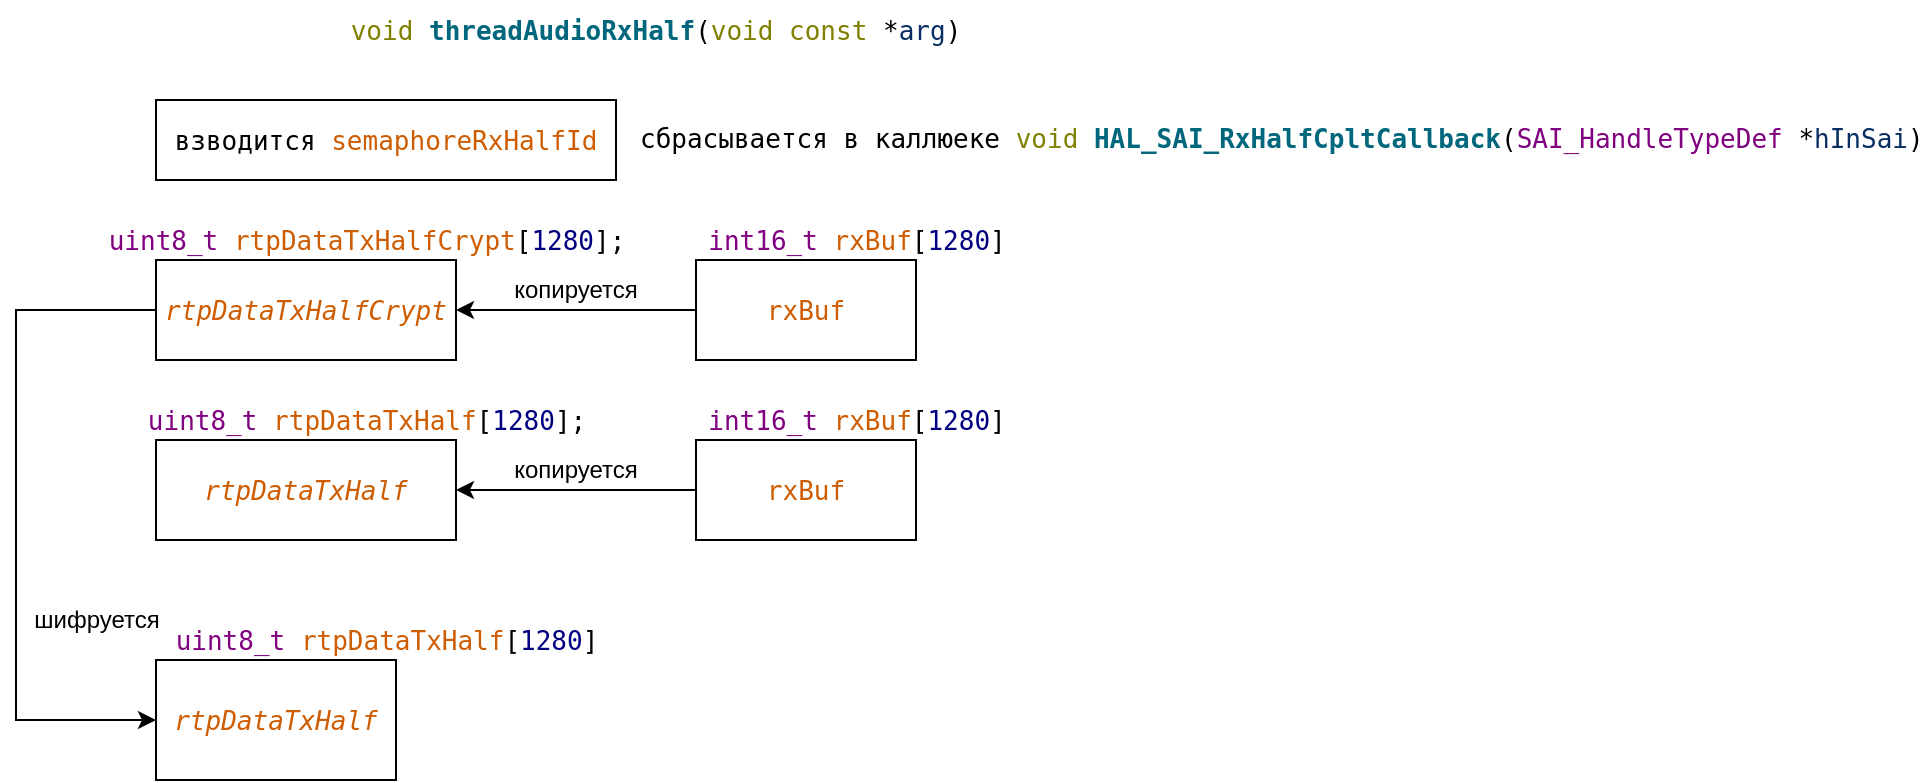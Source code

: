 <mxfile version="19.0.0" type="device"><diagram id="e09hP8MDzkM-aRQHJNBd" name="Page-1"><mxGraphModel dx="806" dy="517" grid="1" gridSize="10" guides="1" tooltips="1" connect="1" arrows="1" fold="1" page="1" pageScale="1" pageWidth="2336" pageHeight="1654" math="0" shadow="0"><root><mxCell id="0"/><mxCell id="1" parent="0"/><mxCell id="jMiD3b3-YC-5VszJYg_p-1" value="&lt;pre style=&quot;font-size: medium; text-align: start; margin-top: 0px; margin-bottom: 0px;&quot;&gt;&lt;span style=&quot;color: rgb(128, 128, 0);&quot;&gt;void&lt;/span&gt;&lt;span style=&quot;color: rgb(192, 192, 192);&quot;&gt; &lt;/span&gt;&lt;span style=&quot;font-weight: 700; color: rgb(0, 103, 124);&quot;&gt;threadAudioRxHalf&lt;/span&gt;(&lt;span style=&quot;color: rgb(128, 128, 0);&quot;&gt;void&lt;/span&gt;&lt;span style=&quot;color: rgb(192, 192, 192);&quot;&gt; &lt;/span&gt;&lt;span style=&quot;color: rgb(128, 128, 0);&quot;&gt;const&lt;/span&gt;&lt;span style=&quot;color: rgb(192, 192, 192);&quot;&gt; &lt;/span&gt;*&lt;span style=&quot;color: rgb(9, 46, 100);&quot;&gt;arg&lt;/span&gt;)&lt;/pre&gt;" style="text;html=1;strokeColor=none;fillColor=none;align=center;verticalAlign=middle;whiteSpace=wrap;rounded=0;" vertex="1" parent="1"><mxGeometry x="550" y="240" width="340" height="30" as="geometry"/></mxCell><mxCell id="jMiD3b3-YC-5VszJYg_p-2" value="&lt;pre style=&quot;font-size: medium; text-align: start; margin-top: 0px; margin-bottom: 0px;&quot;&gt;взводится&lt;span style=&quot;color: rgb(206, 92, 0);&quot;&gt; semaphoreRxHalfId&lt;/span&gt;&lt;/pre&gt;" style="rounded=0;whiteSpace=wrap;html=1;fillColor=none;" vertex="1" parent="1"><mxGeometry x="470" y="290" width="230" height="40" as="geometry"/></mxCell><mxCell id="jMiD3b3-YC-5VszJYg_p-3" value="&lt;pre style=&quot;font-size: medium; margin-top: 0px; margin-bottom: 0px;&quot;&gt;сбрасывается в каллюеке&lt;span style=&quot;color: rgb(128, 128, 0);&quot;&gt; void&lt;/span&gt;&lt;span style=&quot;color: rgb(192, 192, 192);&quot;&gt; &lt;/span&gt;&lt;span style=&quot;font-weight: 700; color: rgb(0, 103, 124);&quot;&gt;HAL_SAI_RxHalfCpltCallback&lt;/span&gt;(&lt;span style=&quot;color: rgb(128, 0, 128);&quot;&gt;SAI_HandleTypeDef&lt;/span&gt;&lt;span style=&quot;color: rgb(192, 192, 192);&quot;&gt; &lt;/span&gt;*&lt;span style=&quot;color: rgb(9, 46, 100);&quot;&gt;hInSai&lt;/span&gt;)&lt;/pre&gt;&lt;pre style=&quot;font-size: medium; margin-top: 0px; margin-bottom: 0px;&quot;&gt;&lt;br&gt;&lt;/pre&gt;" style="text;whiteSpace=wrap;html=1;fontColor=#000000;" vertex="1" parent="1"><mxGeometry x="710" y="295" width="370" height="30" as="geometry"/></mxCell><mxCell id="jMiD3b3-YC-5VszJYg_p-18" style="edgeStyle=orthogonalEdgeStyle;rounded=0;orthogonalLoop=1;jettySize=auto;html=1;exitX=0;exitY=0.5;exitDx=0;exitDy=0;fontColor=#000000;entryX=0;entryY=0.5;entryDx=0;entryDy=0;" edge="1" parent="1" source="jMiD3b3-YC-5VszJYg_p-4" target="jMiD3b3-YC-5VszJYg_p-16"><mxGeometry relative="1" as="geometry"><mxPoint x="420" y="600" as="targetPoint"/><Array as="points"><mxPoint x="400" y="395"/><mxPoint x="400" y="600"/></Array></mxGeometry></mxCell><mxCell id="jMiD3b3-YC-5VszJYg_p-4" value="&lt;pre style=&quot;font-size: medium; text-align: start; margin-top: 0px; margin-bottom: 0px;&quot;&gt;&lt;span style=&quot;font-style: italic; color: rgb(206, 92, 0);&quot;&gt;rtpDataTxHalfCrypt&lt;/span&gt;&lt;/pre&gt;" style="rounded=0;whiteSpace=wrap;html=1;fontColor=#000000;fillColor=none;" vertex="1" parent="1"><mxGeometry x="470" y="370" width="150" height="50" as="geometry"/></mxCell><mxCell id="jMiD3b3-YC-5VszJYg_p-5" value="&lt;pre style=&quot;font-size: medium; text-align: start; margin-top: 0px; margin-bottom: 0px;&quot;&gt;&lt;pre style=&quot;margin-top: 0px; margin-bottom: 0px;&quot;&gt;&lt;span style=&quot;color: rgb(206, 92, 0);&quot;&gt;rxBuf&lt;/span&gt;&lt;/pre&gt;&lt;/pre&gt;" style="rounded=0;whiteSpace=wrap;html=1;fontColor=#000000;fillColor=none;" vertex="1" parent="1"><mxGeometry x="740" y="370" width="110" height="50" as="geometry"/></mxCell><mxCell id="jMiD3b3-YC-5VszJYg_p-6" value="" style="endArrow=classic;html=1;rounded=0;fontColor=#000000;exitX=0;exitY=0.5;exitDx=0;exitDy=0;entryX=1;entryY=0.5;entryDx=0;entryDy=0;" edge="1" parent="1" source="jMiD3b3-YC-5VszJYg_p-5" target="jMiD3b3-YC-5VszJYg_p-4"><mxGeometry width="50" height="50" relative="1" as="geometry"><mxPoint x="810" y="510" as="sourcePoint"/><mxPoint x="860" y="460" as="targetPoint"/></mxGeometry></mxCell><mxCell id="jMiD3b3-YC-5VszJYg_p-7" value="копируется" style="text;html=1;strokeColor=none;fillColor=none;align=center;verticalAlign=middle;whiteSpace=wrap;rounded=0;fontColor=#000000;" vertex="1" parent="1"><mxGeometry x="650" y="370" width="60" height="30" as="geometry"/></mxCell><mxCell id="jMiD3b3-YC-5VszJYg_p-8" value="&lt;pre style=&quot;font-size: medium; text-align: start; margin-top: 0px; margin-bottom: 0px;&quot;&gt;&lt;span style=&quot;color: rgb(128, 0, 128);&quot;&gt;int16_t&lt;/span&gt;&lt;span style=&quot;color: rgb(192, 192, 192);&quot;&gt; &lt;/span&gt;&lt;span style=&quot;color: rgb(206, 92, 0);&quot;&gt;rxBuf&lt;/span&gt;[&lt;span style=&quot;color: rgb(0, 0, 128);&quot;&gt;1280&lt;/span&gt;]&lt;/pre&gt;" style="text;html=1;align=center;verticalAlign=middle;resizable=0;points=[];autosize=1;strokeColor=none;fillColor=none;fontColor=#000000;" vertex="1" parent="1"><mxGeometry x="740" y="350" width="160" height="20" as="geometry"/></mxCell><mxCell id="jMiD3b3-YC-5VszJYg_p-9" value="&lt;pre style=&quot;font-size: medium; text-align: start; margin-top: 0px; margin-bottom: 0px;&quot;&gt;&lt;span style=&quot;color: rgb(128, 0, 128);&quot;&gt;uint8_t&lt;/span&gt;&lt;span style=&quot;color: rgb(192, 192, 192);&quot;&gt; &lt;/span&gt;&lt;span style=&quot;color: rgb(206, 92, 0);&quot;&gt;rtpDataTxHalfCrypt&lt;/span&gt;[&lt;span style=&quot;color: rgb(0, 0, 128);&quot;&gt;1280&lt;/span&gt;];&lt;/pre&gt;" style="text;html=1;align=center;verticalAlign=middle;resizable=0;points=[];autosize=1;strokeColor=none;fillColor=none;fontColor=#000000;" vertex="1" parent="1"><mxGeometry x="440" y="350" width="270" height="20" as="geometry"/></mxCell><mxCell id="jMiD3b3-YC-5VszJYg_p-10" value="&lt;pre style=&quot;font-size: medium; text-align: start; margin-top: 0px; margin-bottom: 0px;&quot;&gt;&lt;span style=&quot;font-style: italic; color: rgb(206, 92, 0);&quot;&gt;rtpDataTxHalf&lt;/span&gt;&lt;/pre&gt;" style="rounded=0;whiteSpace=wrap;html=1;fontColor=#000000;fillColor=none;" vertex="1" parent="1"><mxGeometry x="470" y="460" width="150" height="50" as="geometry"/></mxCell><mxCell id="jMiD3b3-YC-5VszJYg_p-11" value="&lt;pre style=&quot;font-size: medium; text-align: start; margin-top: 0px; margin-bottom: 0px;&quot;&gt;&lt;pre style=&quot;margin-top: 0px; margin-bottom: 0px;&quot;&gt;&lt;span style=&quot;color: rgb(206, 92, 0);&quot;&gt;rxBuf&lt;/span&gt;&lt;/pre&gt;&lt;/pre&gt;" style="rounded=0;whiteSpace=wrap;html=1;fontColor=#000000;fillColor=none;" vertex="1" parent="1"><mxGeometry x="740" y="460" width="110" height="50" as="geometry"/></mxCell><mxCell id="jMiD3b3-YC-5VszJYg_p-12" value="" style="endArrow=classic;html=1;rounded=0;fontColor=#000000;exitX=0;exitY=0.5;exitDx=0;exitDy=0;entryX=1;entryY=0.5;entryDx=0;entryDy=0;" edge="1" source="jMiD3b3-YC-5VszJYg_p-11" target="jMiD3b3-YC-5VszJYg_p-10" parent="1"><mxGeometry width="50" height="50" relative="1" as="geometry"><mxPoint x="810" y="600" as="sourcePoint"/><mxPoint x="860" y="550" as="targetPoint"/></mxGeometry></mxCell><mxCell id="jMiD3b3-YC-5VszJYg_p-13" value="копируется" style="text;html=1;strokeColor=none;fillColor=none;align=center;verticalAlign=middle;whiteSpace=wrap;rounded=0;fontColor=#000000;" vertex="1" parent="1"><mxGeometry x="650" y="460" width="60" height="30" as="geometry"/></mxCell><mxCell id="jMiD3b3-YC-5VszJYg_p-14" value="&lt;pre style=&quot;font-size: medium; text-align: start; margin-top: 0px; margin-bottom: 0px;&quot;&gt;&lt;span style=&quot;color: rgb(128, 0, 128);&quot;&gt;int16_t&lt;/span&gt;&lt;span style=&quot;color: rgb(192, 192, 192);&quot;&gt; &lt;/span&gt;&lt;span style=&quot;color: rgb(206, 92, 0);&quot;&gt;rxBuf&lt;/span&gt;[&lt;span style=&quot;color: rgb(0, 0, 128);&quot;&gt;1280&lt;/span&gt;]&lt;/pre&gt;" style="text;html=1;align=center;verticalAlign=middle;resizable=0;points=[];autosize=1;strokeColor=none;fillColor=none;fontColor=#000000;" vertex="1" parent="1"><mxGeometry x="740" y="440" width="160" height="20" as="geometry"/></mxCell><mxCell id="jMiD3b3-YC-5VszJYg_p-15" value="&lt;pre style=&quot;font-size: medium; text-align: start; margin-top: 0px; margin-bottom: 0px;&quot;&gt;&lt;span style=&quot;color: rgb(128, 0, 128);&quot;&gt;uint8_t&lt;/span&gt;&lt;span style=&quot;color: rgb(192, 192, 192);&quot;&gt; &lt;/span&gt;&lt;span style=&quot;color: rgb(206, 92, 0);&quot;&gt;rtpDataTxHalf&lt;/span&gt;[&lt;span style=&quot;color: rgb(0, 0, 128);&quot;&gt;1280&lt;/span&gt;];&lt;/pre&gt;" style="text;html=1;align=center;verticalAlign=middle;resizable=0;points=[];autosize=1;strokeColor=none;fillColor=none;fontColor=#000000;" vertex="1" parent="1"><mxGeometry x="460" y="440" width="230" height="20" as="geometry"/></mxCell><mxCell id="jMiD3b3-YC-5VszJYg_p-16" value="&lt;pre style=&quot;font-size: medium; text-align: start; margin-top: 0px; margin-bottom: 0px;&quot;&gt;&lt;span style=&quot;font-style: italic; color: rgb(206, 92, 0);&quot;&gt;rtpDataTxHalf&lt;/span&gt;&lt;/pre&gt;" style="rounded=0;whiteSpace=wrap;html=1;fontColor=#000000;fillColor=none;" vertex="1" parent="1"><mxGeometry x="470" y="570" width="120" height="60" as="geometry"/></mxCell><mxCell id="jMiD3b3-YC-5VszJYg_p-19" value="шифруется" style="text;html=1;align=center;verticalAlign=middle;resizable=0;points=[];autosize=1;strokeColor=none;fillColor=none;fontColor=#000000;" vertex="1" parent="1"><mxGeometry x="400" y="540" width="80" height="20" as="geometry"/></mxCell><mxCell id="jMiD3b3-YC-5VszJYg_p-20" value="&lt;pre style=&quot;font-size: medium; text-align: start; margin-top: 0px; margin-bottom: 0px;&quot;&gt;&lt;span style=&quot;color: rgb(128, 0, 128);&quot;&gt;uint8_t&lt;/span&gt;&lt;span style=&quot;color: rgb(192, 192, 192);&quot;&gt; &lt;/span&gt;&lt;span style=&quot;color: rgb(206, 92, 0);&quot;&gt;rtpDataTxHalf&lt;/span&gt;[&lt;span style=&quot;color: rgb(0, 0, 128);&quot;&gt;1280&lt;/span&gt;]&lt;/pre&gt;" style="text;html=1;align=center;verticalAlign=middle;resizable=0;points=[];autosize=1;strokeColor=none;fillColor=none;fontColor=#000000;" vertex="1" parent="1"><mxGeometry x="470" y="550" width="230" height="20" as="geometry"/></mxCell></root></mxGraphModel></diagram></mxfile>